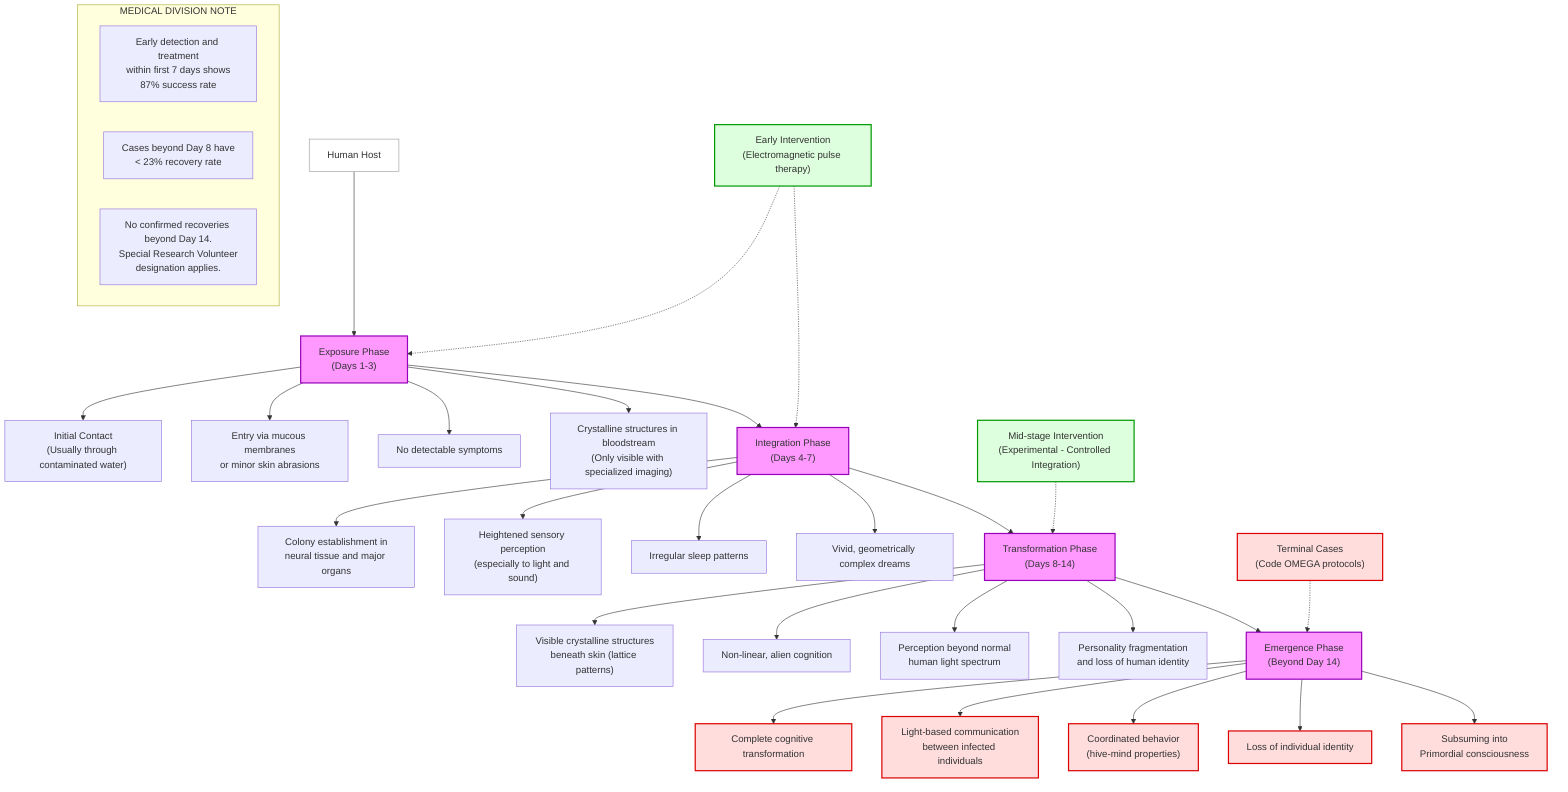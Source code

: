 flowchart TB
    start[Human Host] --> exposure["Exposure Phase\n(Days 1-3)"]
    
    exposure --> exp1["Initial Contact\n(Usually through contaminated water)"]
    exposure --> exp2["Entry via mucous membranes\nor minor skin abrasions"]
    exposure --> exp3["No detectable symptoms"]
    exposure --> exp4["Crystalline structures in bloodstream\n(Only visible with specialized imaging)"]
    
    exposure --> integration["Integration Phase\n(Days 4-7)"]
    
    integration --> int1["Colony establishment in\nneural tissue and major organs"]
    integration --> int2["Heightened sensory perception\n(especially to light and sound)"]
    integration --> int3["Irregular sleep patterns"]
    integration --> int4["Vivid, geometrically complex dreams"]
    
    integration --> transformation["Transformation Phase\n(Days 8-14)"]
    
    transformation --> trans1["Visible crystalline structures\nbeneath skin (lattice patterns)"]
    transformation --> trans2["Non-linear, alien cognition"]
    transformation --> trans3["Perception beyond normal\nhuman light spectrum"]
    transformation --> trans4["Personality fragmentation\nand loss of human identity"]
    
    transformation --> emergence["Emergence Phase\n(Beyond Day 14)"]
    
    emergence --> em1["Complete cognitive transformation"]
    emergence --> em2["Light-based communication\nbetween infected individuals"]
    emergence --> em3["Coordinated behavior\n(hive-mind properties)"]
    emergence --> em4["Loss of individual identity"]
    emergence --> em5["Subsuming into\nPrimordial consciousness"]
    
    early["Early Intervention\n(Electromagnetic pulse therapy)"] -.-> exposure
    early -.-> integration
    
    midstage["Mid-stage Intervention\n(Experimental - Controlled Integration)"] -.-> transformation
    
    terminal["Terminal Cases\n(Code OMEGA protocols)"] -.-> emergence
    
    classDef phase fill:#f9f,stroke:#90b,stroke-width:2px
    classDef normal fill:#fff,stroke:#999,stroke-width:1px
    classDef intervention fill:#dfd,stroke:#090,stroke-width:2px
    classDef critical fill:#fdd,stroke:#d00,stroke-width:2px
    
    class exposure,integration,transformation,emergence phase
    class start normal
    class early,midstage intervention
    class terminal critical
    class em1,em2,em3,em4,em5 critical

    subgraph MedicalNote["MEDICAL DIVISION NOTE"]
        direction LR
        note1["Early detection and treatment\nwithin first 7 days shows\n87% success rate"]
        note2["Cases beyond Day 8 have\n< 23% recovery rate"]
        note3["No confirmed recoveries beyond Day 14.\nSpecial Research Volunteer\ndesignation applies."]
    end